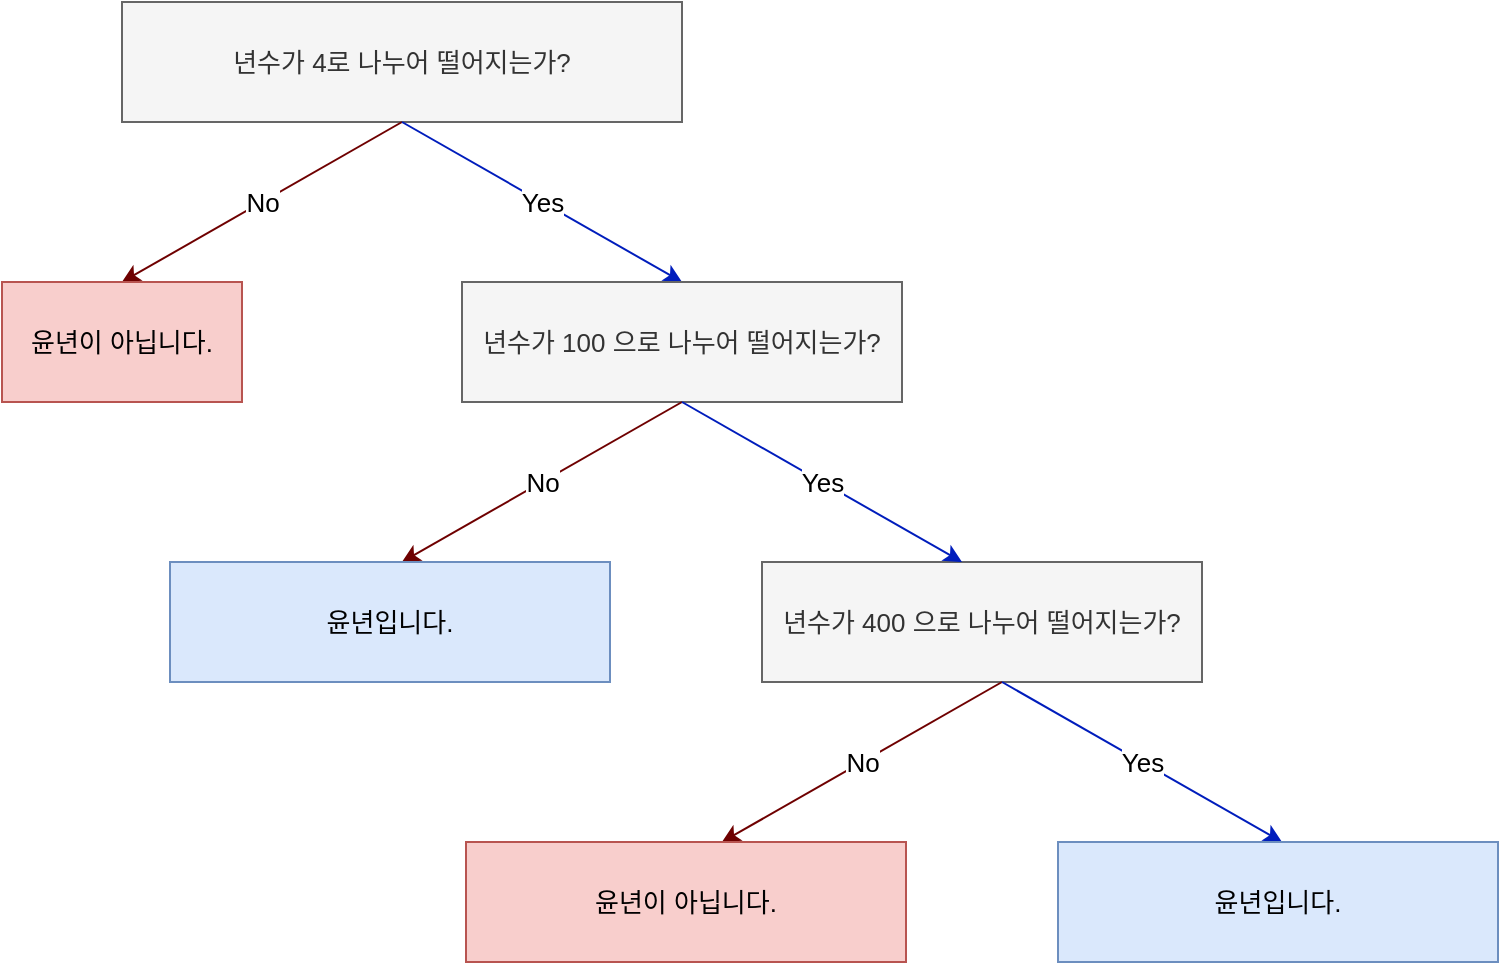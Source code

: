 <mxfile version="21.6.8" type="github">
  <diagram name="페이지-1" id="Y8Fa8QJJ-miX1Z8iusre">
    <mxGraphModel dx="1434" dy="782" grid="1" gridSize="10" guides="1" tooltips="1" connect="1" arrows="1" fold="1" page="1" pageScale="1" pageWidth="827" pageHeight="1169" math="0" shadow="0">
      <root>
        <mxCell id="0" />
        <mxCell id="1" parent="0" />
        <mxCell id="ubYIDBWffuP2_b0V6vPp-1" value="년수가 4로 나누어 떨어지는가?" style="rounded=0;whiteSpace=wrap;html=1;fontSize=13;fillColor=#f5f5f5;strokeColor=#666666;fontColor=#333333;" vertex="1" parent="1">
          <mxGeometry x="120" y="120" width="280" height="60" as="geometry" />
        </mxCell>
        <mxCell id="ubYIDBWffuP2_b0V6vPp-2" value="No" style="endArrow=classic;html=1;rounded=0;exitX=0.5;exitY=1;exitDx=0;exitDy=0;fontSize=13;fillColor=#a20025;strokeColor=#6F0000;" edge="1" parent="1" source="ubYIDBWffuP2_b0V6vPp-1">
          <mxGeometry x="0.005" width="50" height="50" relative="1" as="geometry">
            <mxPoint x="250" y="180" as="sourcePoint" />
            <mxPoint x="120" y="260" as="targetPoint" />
            <mxPoint as="offset" />
          </mxGeometry>
        </mxCell>
        <mxCell id="ubYIDBWffuP2_b0V6vPp-3" value="Yes" style="endArrow=classic;html=1;rounded=0;exitX=0.5;exitY=1;exitDx=0;exitDy=0;fontSize=13;fillColor=#0050ef;strokeColor=#001DBC;" edge="1" parent="1" source="ubYIDBWffuP2_b0V6vPp-1">
          <mxGeometry width="50" height="50" relative="1" as="geometry">
            <mxPoint x="250" y="180" as="sourcePoint" />
            <mxPoint x="400" y="260" as="targetPoint" />
          </mxGeometry>
        </mxCell>
        <mxCell id="ubYIDBWffuP2_b0V6vPp-4" value="윤년이 아닙니다." style="rounded=0;whiteSpace=wrap;html=1;fontSize=13;fillColor=#f8cecc;strokeColor=#b85450;" vertex="1" parent="1">
          <mxGeometry x="60" y="260" width="120" height="60" as="geometry" />
        </mxCell>
        <mxCell id="ubYIDBWffuP2_b0V6vPp-5" value="년수가 100 으로 나누어 떨어지는가?" style="rounded=0;whiteSpace=wrap;html=1;fontSize=13;fillColor=#f5f5f5;strokeColor=#666666;fontColor=#333333;" vertex="1" parent="1">
          <mxGeometry x="290" y="260" width="220" height="60" as="geometry" />
        </mxCell>
        <mxCell id="ubYIDBWffuP2_b0V6vPp-6" value="년수가 400 으로 나누어 떨어지는가?" style="rounded=0;whiteSpace=wrap;html=1;fontSize=13;fillColor=#f5f5f5;strokeColor=#666666;fontColor=#333333;" vertex="1" parent="1">
          <mxGeometry x="440" y="400" width="220" height="60" as="geometry" />
        </mxCell>
        <mxCell id="ubYIDBWffuP2_b0V6vPp-7" value="No" style="endArrow=classic;html=1;rounded=0;exitX=0.5;exitY=1;exitDx=0;exitDy=0;fontSize=13;fillColor=#a20025;strokeColor=#6F0000;" edge="1" parent="1">
          <mxGeometry x="0.005" width="50" height="50" relative="1" as="geometry">
            <mxPoint x="400" y="320" as="sourcePoint" />
            <mxPoint x="260" y="400" as="targetPoint" />
            <mxPoint as="offset" />
          </mxGeometry>
        </mxCell>
        <mxCell id="ubYIDBWffuP2_b0V6vPp-8" value="Yes" style="endArrow=classic;html=1;rounded=0;exitX=0.5;exitY=1;exitDx=0;exitDy=0;fontSize=13;fillColor=#0050ef;strokeColor=#001DBC;" edge="1" parent="1">
          <mxGeometry width="50" height="50" relative="1" as="geometry">
            <mxPoint x="400" y="320" as="sourcePoint" />
            <mxPoint x="540" y="400" as="targetPoint" />
          </mxGeometry>
        </mxCell>
        <mxCell id="ubYIDBWffuP2_b0V6vPp-9" value="윤년입니다." style="rounded=0;whiteSpace=wrap;html=1;fontSize=13;fillColor=#dae8fc;strokeColor=#6c8ebf;" vertex="1" parent="1">
          <mxGeometry x="144" y="400" width="220" height="60" as="geometry" />
        </mxCell>
        <mxCell id="ubYIDBWffuP2_b0V6vPp-11" value="No" style="endArrow=classic;html=1;rounded=0;exitX=0.5;exitY=1;exitDx=0;exitDy=0;fontSize=13;fillColor=#a20025;strokeColor=#6F0000;" edge="1" parent="1">
          <mxGeometry x="0.005" width="50" height="50" relative="1" as="geometry">
            <mxPoint x="560" y="460" as="sourcePoint" />
            <mxPoint x="420" y="540" as="targetPoint" />
            <mxPoint as="offset" />
          </mxGeometry>
        </mxCell>
        <mxCell id="ubYIDBWffuP2_b0V6vPp-12" value="Yes" style="endArrow=classic;html=1;rounded=0;exitX=0.5;exitY=1;exitDx=0;exitDy=0;fontSize=13;fillColor=#0050ef;strokeColor=#001DBC;" edge="1" parent="1">
          <mxGeometry width="50" height="50" relative="1" as="geometry">
            <mxPoint x="560" y="460" as="sourcePoint" />
            <mxPoint x="700" y="540" as="targetPoint" />
          </mxGeometry>
        </mxCell>
        <mxCell id="ubYIDBWffuP2_b0V6vPp-13" value="윤년입니다." style="rounded=0;whiteSpace=wrap;html=1;fontSize=13;fillColor=#dae8fc;strokeColor=#6c8ebf;" vertex="1" parent="1">
          <mxGeometry x="588" y="540" width="220" height="60" as="geometry" />
        </mxCell>
        <mxCell id="ubYIDBWffuP2_b0V6vPp-14" value="윤년이 아닙니다." style="rounded=0;whiteSpace=wrap;html=1;fontSize=13;fillColor=#f8cecc;strokeColor=#b85450;" vertex="1" parent="1">
          <mxGeometry x="292" y="540" width="220" height="60" as="geometry" />
        </mxCell>
      </root>
    </mxGraphModel>
  </diagram>
</mxfile>
